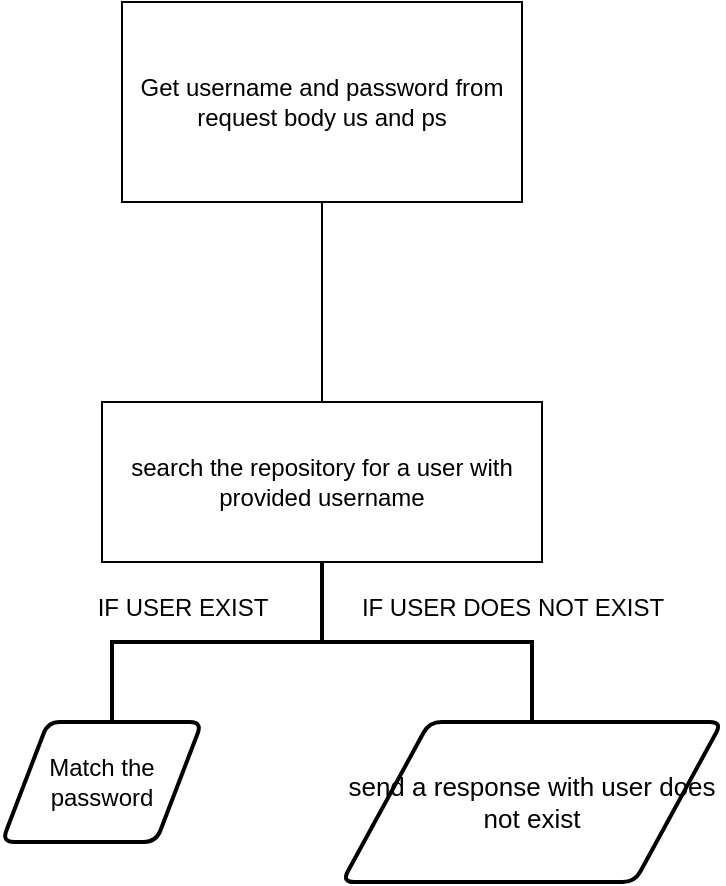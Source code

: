 <mxfile version="23.0.2" type="device">
  <diagram name="Page-1" id="04_TcckhkGlucEhA3a14">
    <mxGraphModel dx="538" dy="313" grid="1" gridSize="10" guides="1" tooltips="1" connect="1" arrows="1" fold="1" page="1" pageScale="1" pageWidth="850" pageHeight="1100" math="0" shadow="0">
      <root>
        <mxCell id="0" />
        <mxCell id="1" parent="0" />
        <mxCell id="-Is9OSPpFsRhnd4vKock-1" value="Get username and password from request body us and ps" style="rounded=0;whiteSpace=wrap;html=1;" vertex="1" parent="1">
          <mxGeometry x="310" width="200" height="100" as="geometry" />
        </mxCell>
        <mxCell id="-Is9OSPpFsRhnd4vKock-2" value="" style="endArrow=classic;html=1;rounded=0;exitX=0.5;exitY=1;exitDx=0;exitDy=0;" edge="1" parent="1" source="-Is9OSPpFsRhnd4vKock-1">
          <mxGeometry width="50" height="50" relative="1" as="geometry">
            <mxPoint x="400" y="320" as="sourcePoint" />
            <mxPoint x="410" y="210" as="targetPoint" />
          </mxGeometry>
        </mxCell>
        <mxCell id="-Is9OSPpFsRhnd4vKock-3" value="search the repository for a user with provided username" style="rounded=0;whiteSpace=wrap;html=1;" vertex="1" parent="1">
          <mxGeometry x="300" y="200" width="220" height="80" as="geometry" />
        </mxCell>
        <mxCell id="-Is9OSPpFsRhnd4vKock-4" value="" style="strokeWidth=2;html=1;shape=mxgraph.flowchart.annotation_2;align=left;labelPosition=right;pointerEvents=1;direction=south;" vertex="1" parent="1">
          <mxGeometry x="305" y="280" width="210" height="80" as="geometry" />
        </mxCell>
        <mxCell id="-Is9OSPpFsRhnd4vKock-5" value="Match the password" style="shape=parallelogram;html=1;strokeWidth=2;perimeter=parallelogramPerimeter;whiteSpace=wrap;rounded=1;arcSize=12;size=0.23;" vertex="1" parent="1">
          <mxGeometry x="250" y="360" width="100" height="60" as="geometry" />
        </mxCell>
        <mxCell id="-Is9OSPpFsRhnd4vKock-6" value="IF USER EXIST" style="text;html=1;align=center;verticalAlign=middle;resizable=0;points=[];autosize=1;strokeColor=none;fillColor=none;" vertex="1" parent="1">
          <mxGeometry x="285" y="288" width="110" height="30" as="geometry" />
        </mxCell>
        <mxCell id="-Is9OSPpFsRhnd4vKock-7" value="IF USER DOES NOT EXIST" style="text;html=1;align=center;verticalAlign=middle;resizable=0;points=[];autosize=1;strokeColor=none;fillColor=none;" vertex="1" parent="1">
          <mxGeometry x="420" y="288" width="170" height="30" as="geometry" />
        </mxCell>
        <mxCell id="-Is9OSPpFsRhnd4vKock-10" value="&lt;font style=&quot;font-size: 13px;&quot;&gt;send a response with user does not exist&lt;/font&gt;" style="shape=parallelogram;html=1;strokeWidth=2;perimeter=parallelogramPerimeter;whiteSpace=wrap;rounded=1;arcSize=12;size=0.23;" vertex="1" parent="1">
          <mxGeometry x="420" y="360" width="190" height="80" as="geometry" />
        </mxCell>
      </root>
    </mxGraphModel>
  </diagram>
</mxfile>
